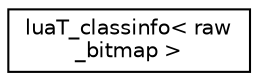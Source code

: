 digraph "Graphical Class Hierarchy"
{
 // LATEX_PDF_SIZE
  edge [fontname="Helvetica",fontsize="10",labelfontname="Helvetica",labelfontsize="10"];
  node [fontname="Helvetica",fontsize="10",shape=record];
  rankdir="LR";
  Node0 [label="luaT_classinfo\< raw\l_bitmap \>",height=0.2,width=0.4,color="black", fillcolor="white", style="filled",URL="$structluaT__classinfo_3_01raw__bitmap_01_4.html",tooltip=" "];
}
